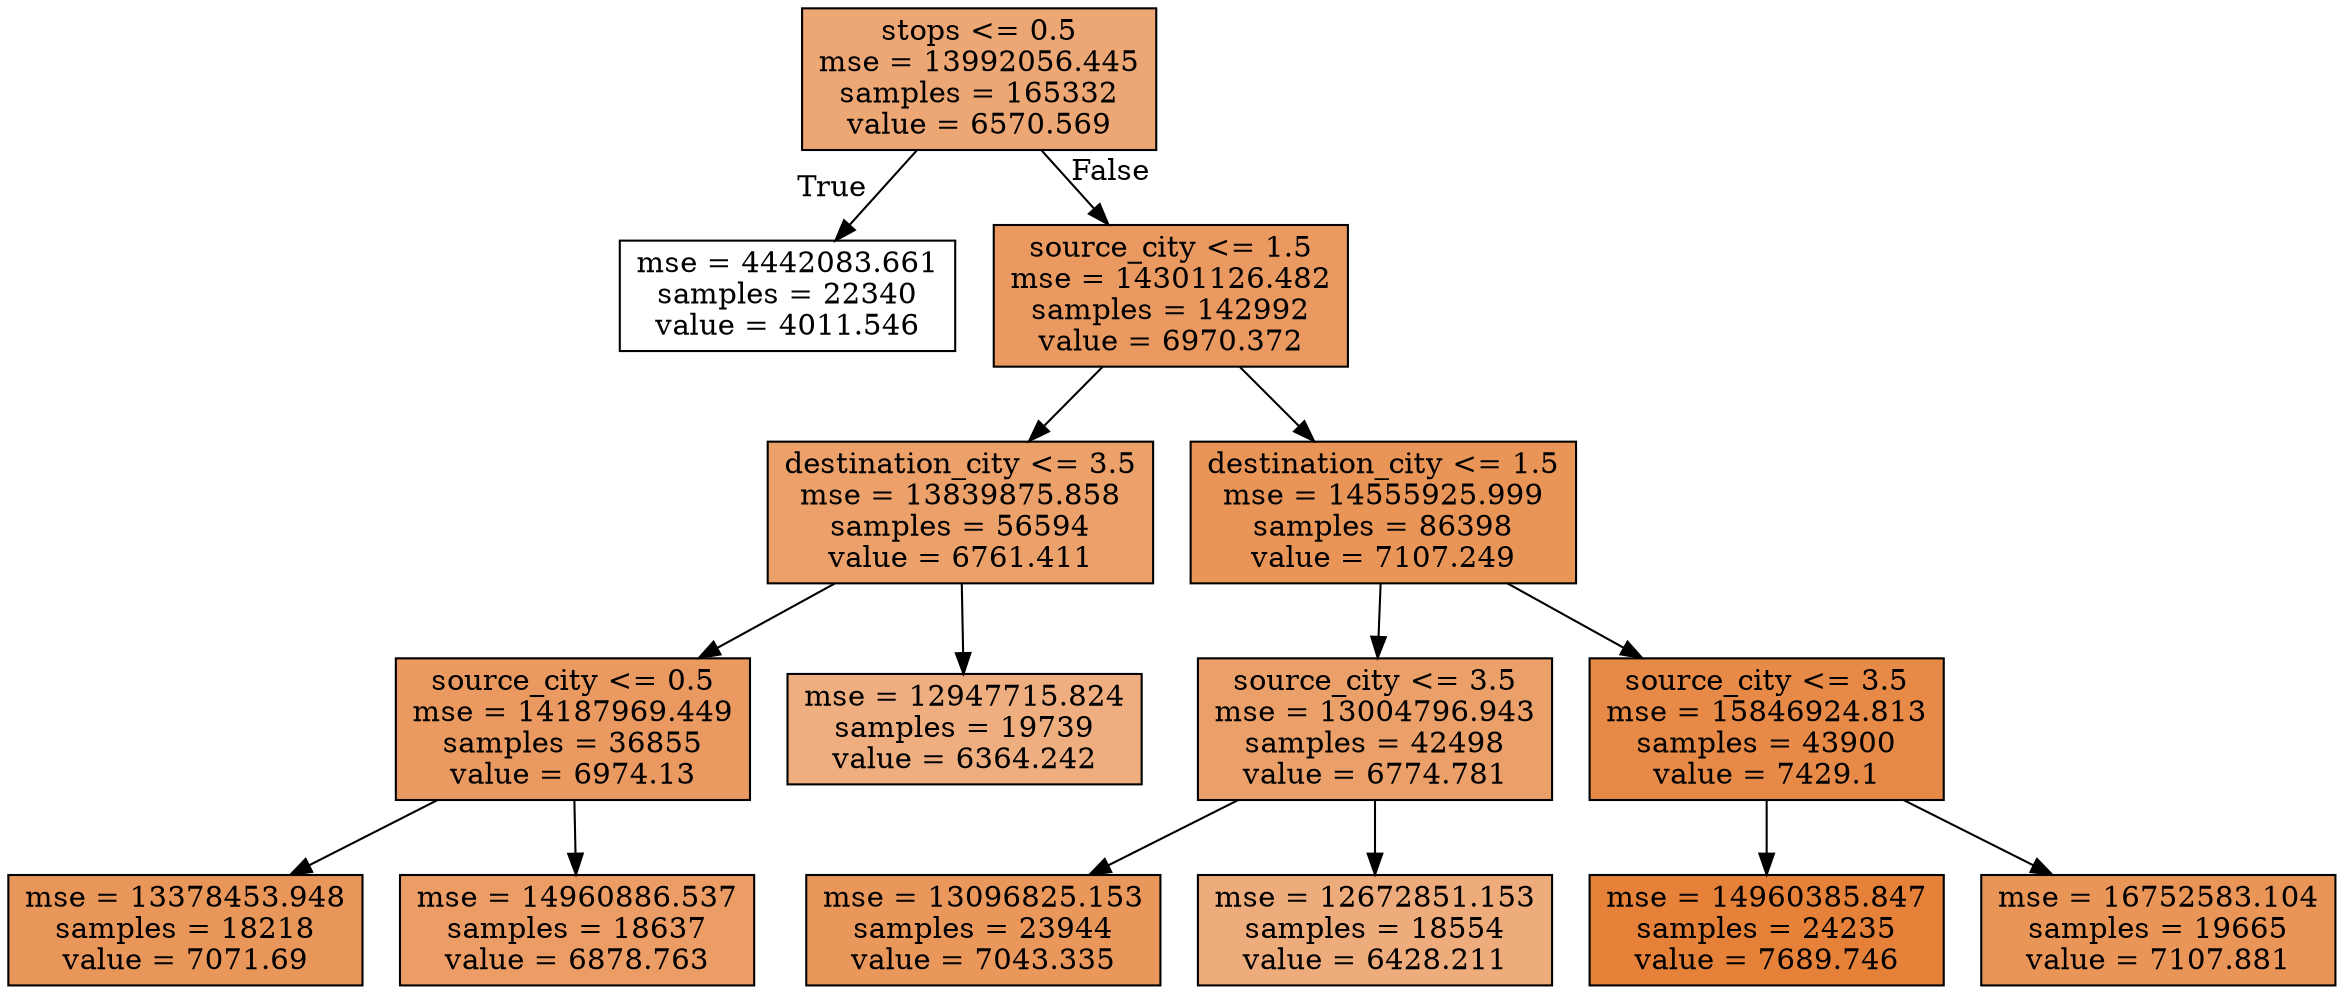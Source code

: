 digraph Tree {
node [shape=box, style="filled", color="black"] ;
0 [label="stops <= 0.5\nmse = 13992056.445\nsamples = 165332\nvalue = 6570.569", fillcolor="#eda775"] ;
1 [label="mse = 4442083.661\nsamples = 22340\nvalue = 4011.546", fillcolor="#ffffff"] ;
0 -> 1 [labeldistance=2.5, labelangle=45, headlabel="True"] ;
2 [label="source_city <= 1.5\nmse = 14301126.482\nsamples = 142992\nvalue = 6970.372", fillcolor="#ea9a60"] ;
0 -> 2 [labeldistance=2.5, labelangle=-45, headlabel="False"] ;
3 [label="destination_city <= 3.5\nmse = 13839875.858\nsamples = 56594\nvalue = 6761.411", fillcolor="#eca16b"] ;
2 -> 3 ;
4 [label="source_city <= 0.5\nmse = 14187969.449\nsamples = 36855\nvalue = 6974.13", fillcolor="#ea9a60"] ;
3 -> 4 ;
5 [label="mse = 13378453.948\nsamples = 18218\nvalue = 7071.69", fillcolor="#e9965a"] ;
4 -> 5 ;
6 [label="mse = 14960886.537\nsamples = 18637\nvalue = 6878.763", fillcolor="#eb9d65"] ;
4 -> 6 ;
7 [label="mse = 12947715.824\nsamples = 19739\nvalue = 6364.242", fillcolor="#eeae80"] ;
3 -> 7 ;
8 [label="destination_city <= 1.5\nmse = 14555925.999\nsamples = 86398\nvalue = 7107.249", fillcolor="#e99558"] ;
2 -> 8 ;
9 [label="source_city <= 3.5\nmse = 13004796.943\nsamples = 42498\nvalue = 6774.781", fillcolor="#eba06a"] ;
8 -> 9 ;
10 [label="mse = 13096825.153\nsamples = 23944\nvalue = 7043.335", fillcolor="#ea975c"] ;
9 -> 10 ;
11 [label="mse = 12672851.153\nsamples = 18554\nvalue = 6428.211", fillcolor="#eeac7d"] ;
9 -> 11 ;
12 [label="source_city <= 3.5\nmse = 15846924.813\nsamples = 43900\nvalue = 7429.1", fillcolor="#e78a47"] ;
8 -> 12 ;
13 [label="mse = 14960385.847\nsamples = 24235\nvalue = 7689.746", fillcolor="#e58139"] ;
12 -> 13 ;
14 [label="mse = 16752583.104\nsamples = 19665\nvalue = 7107.881", fillcolor="#e99558"] ;
12 -> 14 ;
}